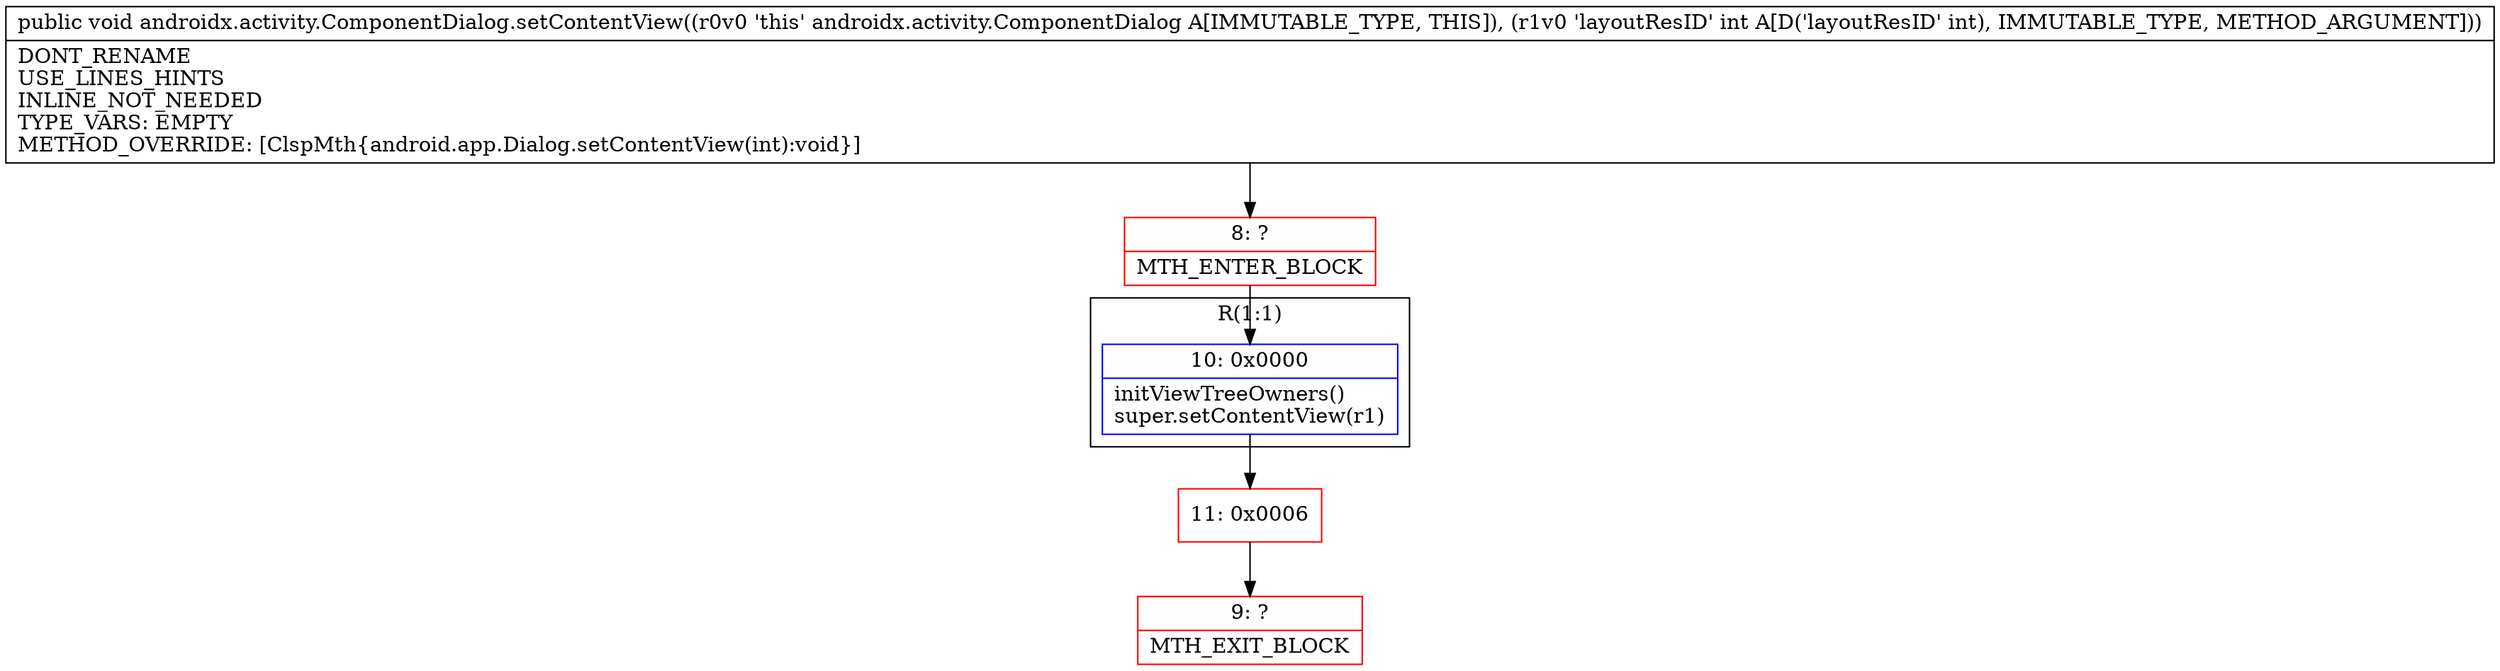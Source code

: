 digraph "CFG forandroidx.activity.ComponentDialog.setContentView(I)V" {
subgraph cluster_Region_2064449654 {
label = "R(1:1)";
node [shape=record,color=blue];
Node_10 [shape=record,label="{10\:\ 0x0000|initViewTreeOwners()\lsuper.setContentView(r1)\l}"];
}
Node_8 [shape=record,color=red,label="{8\:\ ?|MTH_ENTER_BLOCK\l}"];
Node_11 [shape=record,color=red,label="{11\:\ 0x0006}"];
Node_9 [shape=record,color=red,label="{9\:\ ?|MTH_EXIT_BLOCK\l}"];
MethodNode[shape=record,label="{public void androidx.activity.ComponentDialog.setContentView((r0v0 'this' androidx.activity.ComponentDialog A[IMMUTABLE_TYPE, THIS]), (r1v0 'layoutResID' int A[D('layoutResID' int), IMMUTABLE_TYPE, METHOD_ARGUMENT]))  | DONT_RENAME\lUSE_LINES_HINTS\lINLINE_NOT_NEEDED\lTYPE_VARS: EMPTY\lMETHOD_OVERRIDE: [ClspMth\{android.app.Dialog.setContentView(int):void\}]\l}"];
MethodNode -> Node_8;Node_10 -> Node_11;
Node_8 -> Node_10;
Node_11 -> Node_9;
}

